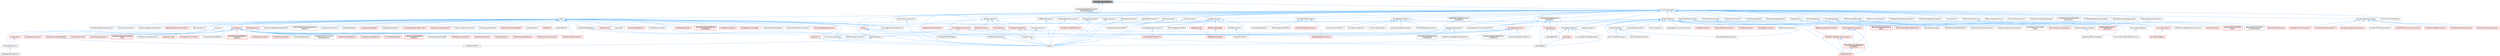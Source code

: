 digraph "ScopedMovementUpdate.h"
{
 // INTERACTIVE_SVG=YES
 // LATEX_PDF_SIZE
  bgcolor="transparent";
  edge [fontname=Helvetica,fontsize=10,labelfontname=Helvetica,labelfontsize=10];
  node [fontname=Helvetica,fontsize=10,shape=box,height=0.2,width=0.4];
  Node1 [id="Node000001",label="ScopedMovementUpdate.h",height=0.2,width=0.4,color="gray40", fillcolor="grey60", style="filled", fontcolor="black",tooltip=" "];
  Node1 -> Node2 [id="edge1_Node000001_Node000002",dir="back",color="steelblue1",style="solid",tooltip=" "];
  Node2 [id="Node000002",label="MovieSceneDeferredComponent\lMovementSystem.h",height=0.2,width=0.4,color="grey40", fillcolor="white", style="filled",URL="$d6/d9d/MovieSceneDeferredComponentMovementSystem_8h.html",tooltip=" "];
  Node1 -> Node3 [id="edge2_Node000001_Node000003",dir="back",color="steelblue1",style="solid",tooltip=" "];
  Node3 [id="Node000003",label="PrimitiveComponent.h",height=0.2,width=0.4,color="grey40", fillcolor="white", style="filled",URL="$df/d9f/PrimitiveComponent_8h.html",tooltip=" "];
  Node3 -> Node4 [id="edge3_Node000003_Node000004",dir="back",color="steelblue1",style="solid",tooltip=" "];
  Node4 [id="Node000004",label="ActorPrimitiveColorHandler.h",height=0.2,width=0.4,color="grey40", fillcolor="white", style="filled",URL="$d4/d72/ActorPrimitiveColorHandler_8h.html",tooltip=" "];
  Node3 -> Node5 [id="edge4_Node000003_Node000005",dir="back",color="steelblue1",style="solid",tooltip=" "];
  Node5 [id="Node000005",label="ArrowComponent.h",height=0.2,width=0.4,color="grey40", fillcolor="white", style="filled",URL="$db/d35/ArrowComponent_8h.html",tooltip=" "];
  Node5 -> Node6 [id="edge5_Node000005_Node000006",dir="back",color="steelblue1",style="solid",tooltip=" "];
  Node6 [id="Node000006",label="Engine.h",height=0.2,width=0.4,color="grey40", fillcolor="white", style="filled",URL="$d1/d34/Public_2Engine_8h.html",tooltip=" "];
  Node3 -> Node7 [id="edge6_Node000003_Node000007",dir="back",color="steelblue1",style="solid",tooltip=" "];
  Node7 [id="Node000007",label="AsyncRegisterLevelContext.cpp",height=0.2,width=0.4,color="grey40", fillcolor="white", style="filled",URL="$da/df8/AsyncRegisterLevelContext_8cpp.html",tooltip=" "];
  Node3 -> Node8 [id="edge7_Node000003_Node000008",dir="back",color="steelblue1",style="solid",tooltip=" "];
  Node8 [id="Node000008",label="BakedShallowWaterSimulation\lComponent.h",height=0.2,width=0.4,color="grey40", fillcolor="white", style="filled",URL="$d4/dbc/BakedShallowWaterSimulationComponent_8h.html",tooltip=" "];
  Node8 -> Node9 [id="edge8_Node000008_Node000009",dir="back",color="steelblue1",style="solid",tooltip=" "];
  Node9 [id="Node000009",label="WaterBodyComponent.h",height=0.2,width=0.4,color="red", fillcolor="#FFF0F0", style="filled",URL="$db/d59/WaterBodyComponent_8h.html",tooltip=" "];
  Node3 -> Node22 [id="edge9_Node000003_Node000022",dir="back",color="steelblue1",style="solid",tooltip=" "];
  Node22 [id="Node000022",label="BillboardComponent.h",height=0.2,width=0.4,color="grey40", fillcolor="white", style="filled",URL="$db/d72/BillboardComponent_8h.html",tooltip=" "];
  Node22 -> Node23 [id="edge10_Node000022_Node000023",dir="back",color="steelblue1",style="solid",tooltip=" "];
  Node23 [id="Node000023",label="ChaosDeformableSolverActor.h",height=0.2,width=0.4,color="red", fillcolor="#FFF0F0", style="filled",URL="$d2/de9/ChaosDeformableSolverActor_8h.html",tooltip=" "];
  Node22 -> Node6 [id="edge11_Node000022_Node000006",dir="back",color="steelblue1",style="solid",tooltip=" "];
  Node3 -> Node27 [id="edge12_Node000003_Node000027",dir="back",color="steelblue1",style="solid",tooltip=" "];
  Node27 [id="Node000027",label="BrushComponent.h",height=0.2,width=0.4,color="grey40", fillcolor="white", style="filled",URL="$d0/d9c/BrushComponent_8h.html",tooltip=" "];
  Node27 -> Node6 [id="edge13_Node000027_Node000006",dir="back",color="steelblue1",style="solid",tooltip=" "];
  Node27 -> Node28 [id="edge14_Node000027_Node000028",dir="back",color="steelblue1",style="solid",tooltip=" "];
  Node28 [id="Node000028",label="SceneGeometrySpatialCache.h",height=0.2,width=0.4,color="grey40", fillcolor="white", style="filled",URL="$d6/d6f/SceneGeometrySpatialCache_8h.html",tooltip=" "];
  Node3 -> Node29 [id="edge15_Node000003_Node000029",dir="back",color="steelblue1",style="solid",tooltip=" "];
  Node29 [id="Node000029",label="ClusterUnionComponent.h",height=0.2,width=0.4,color="grey40", fillcolor="white", style="filled",URL="$d0/d16/ClusterUnionComponent_8h.html",tooltip=" "];
  Node29 -> Node30 [id="edge16_Node000029_Node000030",dir="back",color="steelblue1",style="solid",tooltip=" "];
  Node30 [id="Node000030",label="ClusterUnionVehicleComponent.h",height=0.2,width=0.4,color="grey40", fillcolor="white", style="filled",URL="$dd/deb/ClusterUnionVehicleComponent_8h.html",tooltip=" "];
  Node3 -> Node31 [id="edge17_Node000003_Node000031",dir="back",color="steelblue1",style="solid",tooltip=" "];
  Node31 [id="Node000031",label="ComponentCollisionUtil.h",height=0.2,width=0.4,color="grey40", fillcolor="white", style="filled",URL="$d9/d1c/ComponentCollisionUtil_8h.html",tooltip=" "];
  Node3 -> Node32 [id="edge18_Node000003_Node000032",dir="back",color="steelblue1",style="solid",tooltip=" "];
  Node32 [id="Node000032",label="CustomPhysXPayload.h",height=0.2,width=0.4,color="grey40", fillcolor="white", style="filled",URL="$d3/d90/CustomPhysXPayload_8h.html",tooltip=" "];
  Node3 -> Node33 [id="edge19_Node000003_Node000033",dir="back",color="steelblue1",style="solid",tooltip=" "];
  Node33 [id="Node000033",label="DebugDrawComponent.h",height=0.2,width=0.4,color="grey40", fillcolor="white", style="filled",URL="$d9/dae/DebugDrawComponent_8h.html",tooltip=" "];
  Node33 -> Node34 [id="edge20_Node000033_Node000034",dir="back",color="steelblue1",style="solid",tooltip=" "];
  Node34 [id="Node000034",label="EQSRenderingComponent.h",height=0.2,width=0.4,color="grey40", fillcolor="white", style="filled",URL="$df/d63/EQSRenderingComponent_8h.html",tooltip=" "];
  Node33 -> Node35 [id="edge21_Node000033_Node000035",dir="back",color="steelblue1",style="solid",tooltip=" "];
  Node35 [id="Node000035",label="PathedPhysicsDebugDrawComponent.h",height=0.2,width=0.4,color="grey40", fillcolor="white", style="filled",URL="$d9/dd8/PathedPhysicsDebugDrawComponent_8h.html",tooltip=" "];
  Node33 -> Node36 [id="edge22_Node000033_Node000036",dir="back",color="steelblue1",style="solid",tooltip=" "];
  Node36 [id="Node000036",label="SmartObjectDebugRendering\lComponent.h",height=0.2,width=0.4,color="grey40", fillcolor="white", style="filled",URL="$d2/db9/SmartObjectDebugRenderingComponent_8h.html",tooltip=" "];
  Node3 -> Node37 [id="edge23_Node000003_Node000037",dir="back",color="steelblue1",style="solid",tooltip=" "];
  Node37 [id="Node000037",label="DrawFrustumComponent.h",height=0.2,width=0.4,color="grey40", fillcolor="white", style="filled",URL="$db/d24/DrawFrustumComponent_8h.html",tooltip=" "];
  Node37 -> Node6 [id="edge24_Node000037_Node000006",dir="back",color="steelblue1",style="solid",tooltip=" "];
  Node3 -> Node38 [id="edge25_Node000003_Node000038",dir="back",color="steelblue1",style="solid",tooltip=" "];
  Node38 [id="Node000038",label="EditorComponentSourceFactory.h",height=0.2,width=0.4,color="grey40", fillcolor="white", style="filled",URL="$d4/d35/EditorComponentSourceFactory_8h.html",tooltip=" "];
  Node3 -> Node39 [id="edge26_Node000003_Node000039",dir="back",color="steelblue1",style="solid",tooltip=" "];
  Node39 [id="Node000039",label="EditorViewportSelectability.h",height=0.2,width=0.4,color="grey40", fillcolor="white", style="filled",URL="$d0/da6/EditorViewportSelectability_8h.html",tooltip=" "];
  Node3 -> Node40 [id="edge27_Node000003_Node000040",dir="back",color="steelblue1",style="solid",tooltip=" "];
  Node40 [id="Node000040",label="EngineMinimal.h",height=0.2,width=0.4,color="grey40", fillcolor="white", style="filled",URL="$d0/d2c/EngineMinimal_8h.html",tooltip=" "];
  Node40 -> Node6 [id="edge28_Node000040_Node000006",dir="back",color="steelblue1",style="solid",tooltip=" "];
  Node3 -> Node41 [id="edge29_Node000003_Node000041",dir="back",color="steelblue1",style="solid",tooltip=" "];
  Node41 [id="Node000041",label="EngineSharedPCH.h",height=0.2,width=0.4,color="grey40", fillcolor="white", style="filled",URL="$dc/dbb/EngineSharedPCH_8h.html",tooltip=" "];
  Node41 -> Node42 [id="edge30_Node000041_Node000042",dir="back",color="steelblue1",style="solid",tooltip=" "];
  Node42 [id="Node000042",label="UnrealEdSharedPCH.h",height=0.2,width=0.4,color="grey40", fillcolor="white", style="filled",URL="$d1/de6/UnrealEdSharedPCH_8h.html",tooltip=" "];
  Node3 -> Node43 [id="edge31_Node000003_Node000043",dir="back",color="steelblue1",style="solid",tooltip=" "];
  Node43 [id="Node000043",label="FloorQueryUtils.h",height=0.2,width=0.4,color="grey40", fillcolor="white", style="filled",URL="$df/d2a/FloorQueryUtils_8h.html",tooltip=" "];
  Node43 -> Node44 [id="edge32_Node000043_Node000044",dir="back",color="steelblue1",style="solid",tooltip=" "];
  Node44 [id="Node000044",label="ChaosCharacterMoverComponent.h",height=0.2,width=0.4,color="grey40", fillcolor="white", style="filled",URL="$d5/dd2/ChaosCharacterMoverComponent_8h.html",tooltip=" "];
  Node43 -> Node45 [id="edge33_Node000043_Node000045",dir="back",color="steelblue1",style="solid",tooltip=" "];
  Node45 [id="Node000045",label="CharacterMoverSimulation\lTypes.h",height=0.2,width=0.4,color="grey40", fillcolor="white", style="filled",URL="$df/dcc/CharacterMoverSimulationTypes_8h.html",tooltip=" "];
  Node43 -> Node46 [id="edge34_Node000043_Node000046",dir="back",color="steelblue1",style="solid",tooltip=" "];
  Node46 [id="Node000046",label="PhysicsMoverSimulationTypes.h",height=0.2,width=0.4,color="red", fillcolor="#FFF0F0", style="filled",URL="$d1/d2f/PhysicsMoverSimulationTypes_8h.html",tooltip=" "];
  Node3 -> Node56 [id="edge35_Node000003_Node000056",dir="back",color="steelblue1",style="solid",tooltip=" "];
  Node56 [id="Node000056",label="GeometrySelector.h",height=0.2,width=0.4,color="grey40", fillcolor="white", style="filled",URL="$d5/d67/GeometrySelector_8h.html",tooltip=" "];
  Node56 -> Node57 [id="edge36_Node000056_Node000057",dir="back",color="steelblue1",style="solid",tooltip=" "];
  Node57 [id="Node000057",label="DynamicMeshPolygroupTransformer.h",height=0.2,width=0.4,color="grey40", fillcolor="white", style="filled",URL="$dc/db2/DynamicMeshPolygroupTransformer_8h.html",tooltip=" "];
  Node56 -> Node58 [id="edge37_Node000056_Node000058",dir="back",color="steelblue1",style="solid",tooltip=" "];
  Node58 [id="Node000058",label="DynamicMeshSelector.h",height=0.2,width=0.4,color="grey40", fillcolor="white", style="filled",URL="$dc/d01/DynamicMeshSelector_8h.html",tooltip=" "];
  Node58 -> Node57 [id="edge38_Node000058_Node000057",dir="back",color="steelblue1",style="solid",tooltip=" "];
  Node56 -> Node59 [id="edge39_Node000056_Node000059",dir="back",color="steelblue1",style="solid",tooltip=" "];
  Node59 [id="Node000059",label="GeometrySelectionChanges.h",height=0.2,width=0.4,color="grey40", fillcolor="white", style="filled",URL="$d2/d21/GeometrySelectionChanges_8h.html",tooltip=" "];
  Node59 -> Node60 [id="edge40_Node000059_Node000060",dir="back",color="steelblue1",style="solid",tooltip=" "];
  Node60 [id="Node000060",label="GeometrySelectionManager.h",height=0.2,width=0.4,color="grey40", fillcolor="white", style="filled",URL="$d9/d43/GeometrySelectionManager_8h.html",tooltip=" "];
  Node56 -> Node60 [id="edge41_Node000056_Node000060",dir="back",color="steelblue1",style="solid",tooltip=" "];
  Node56 -> Node61 [id="edge42_Node000056_Node000061",dir="back",color="steelblue1",style="solid",tooltip=" "];
  Node61 [id="Node000061",label="SelectionEditInteractive\lCommand.h",height=0.2,width=0.4,color="red", fillcolor="#FFF0F0", style="filled",URL="$d8/db5/SelectionEditInteractiveCommand_8h.html",tooltip=" "];
  Node3 -> Node66 [id="edge43_Node000003_Node000066",dir="back",color="steelblue1",style="solid",tooltip=" "];
  Node66 [id="Node000066",label="GizmoBaseComponent.h",height=0.2,width=0.4,color="grey40", fillcolor="white", style="filled",URL="$db/dfd/GizmoBaseComponent_8h.html",tooltip=" "];
  Node66 -> Node67 [id="edge44_Node000066_Node000067",dir="back",color="steelblue1",style="solid",tooltip=" "];
  Node67 [id="Node000067",label="GizmoArrowComponent.h",height=0.2,width=0.4,color="grey40", fillcolor="white", style="filled",URL="$d9/df9/GizmoArrowComponent_8h.html",tooltip=" "];
  Node66 -> Node68 [id="edge45_Node000066_Node000068",dir="back",color="steelblue1",style="solid",tooltip=" "];
  Node68 [id="Node000068",label="GizmoBoxComponent.h",height=0.2,width=0.4,color="grey40", fillcolor="white", style="filled",URL="$d4/d84/GizmoBoxComponent_8h.html",tooltip=" "];
  Node66 -> Node69 [id="edge46_Node000066_Node000069",dir="back",color="steelblue1",style="solid",tooltip=" "];
  Node69 [id="Node000069",label="GizmoCircleComponent.h",height=0.2,width=0.4,color="grey40", fillcolor="white", style="filled",URL="$d3/d78/GizmoCircleComponent_8h.html",tooltip=" "];
  Node66 -> Node70 [id="edge47_Node000066_Node000070",dir="back",color="steelblue1",style="solid",tooltip=" "];
  Node70 [id="Node000070",label="GizmoLineHandleComponent.h",height=0.2,width=0.4,color="grey40", fillcolor="white", style="filled",URL="$d3/d98/GizmoLineHandleComponent_8h.html",tooltip=" "];
  Node66 -> Node71 [id="edge48_Node000066_Node000071",dir="back",color="steelblue1",style="solid",tooltip=" "];
  Node71 [id="Node000071",label="GizmoRectangleComponent.h",height=0.2,width=0.4,color="grey40", fillcolor="white", style="filled",URL="$d9/ded/GizmoRectangleComponent_8h.html",tooltip=" "];
  Node66 -> Node72 [id="edge49_Node000066_Node000072",dir="back",color="steelblue1",style="solid",tooltip=" "];
  Node72 [id="Node000072",label="ViewAdjustedStaticMeshGizmo\lComponent.h",height=0.2,width=0.4,color="grey40", fillcolor="white", style="filled",URL="$d3/d99/ViewAdjustedStaticMeshGizmoComponent_8h.html",tooltip=" "];
  Node3 -> Node73 [id="edge50_Node000003_Node000073",dir="back",color="steelblue1",style="solid",tooltip=" "];
  Node73 [id="Node000073",label="GizmoRenderingUtil.h",height=0.2,width=0.4,color="grey40", fillcolor="white", style="filled",URL="$d0/d40/GizmoRenderingUtil_8h.html",tooltip=" "];
  Node73 -> Node74 [id="edge51_Node000073_Node000074",dir="back",color="steelblue1",style="solid",tooltip=" "];
  Node74 [id="Node000074",label="GizmoElementBase.h",height=0.2,width=0.4,color="red", fillcolor="#FFF0F0", style="filled",URL="$d5/d19/GizmoElementBase_8h.html",tooltip=" "];
  Node73 -> Node90 [id="edge52_Node000073_Node000090",dir="back",color="steelblue1",style="solid",tooltip=" "];
  Node90 [id="Node000090",label="GizmoViewContext.h",height=0.2,width=0.4,color="red", fillcolor="#FFF0F0", style="filled",URL="$dd/d1a/GizmoViewContext_8h.html",tooltip=" "];
  Node90 -> Node74 [id="edge53_Node000090_Node000074",dir="back",color="steelblue1",style="solid",tooltip=" "];
  Node3 -> Node92 [id="edge54_Node000003_Node000092",dir="back",color="steelblue1",style="solid",tooltip=" "];
  Node92 [id="Node000092",label="ISMComponentDescriptor.h",height=0.2,width=0.4,color="grey40", fillcolor="white", style="filled",URL="$dd/d82/ISMComponentDescriptor_8h.html",tooltip=" "];
  Node92 -> Node93 [id="edge55_Node000092_Node000093",dir="back",color="steelblue1",style="solid",tooltip=" "];
  Node93 [id="Node000093",label="HLODInstancedStaticMeshComponent.h",height=0.2,width=0.4,color="grey40", fillcolor="white", style="filled",URL="$dd/d88/HLODInstancedStaticMeshComponent_8h.html",tooltip=" "];
  Node92 -> Node94 [id="edge56_Node000092_Node000094",dir="back",color="steelblue1",style="solid",tooltip=" "];
  Node94 [id="Node000094",label="ISMPartitionActor.h",height=0.2,width=0.4,color="red", fillcolor="#FFF0F0", style="filled",URL="$d8/dac/ISMPartitionActor_8h.html",tooltip=" "];
  Node92 -> Node96 [id="edge57_Node000092_Node000096",dir="back",color="steelblue1",style="solid",tooltip=" "];
  Node96 [id="Node000096",label="InstancedPlacementClient\lInfo.h",height=0.2,width=0.4,color="red", fillcolor="#FFF0F0", style="filled",URL="$d0/d12/InstancedPlacementClientInfo_8h.html",tooltip=" "];
  Node3 -> Node98 [id="edge58_Node000003_Node000098",dir="back",color="steelblue1",style="solid",tooltip=" "];
  Node98 [id="Node000098",label="LakeCollisionComponent.h",height=0.2,width=0.4,color="grey40", fillcolor="white", style="filled",URL="$d6/d05/LakeCollisionComponent_8h.html",tooltip=" "];
  Node3 -> Node99 [id="edge59_Node000003_Node000099",dir="back",color="steelblue1",style="solid",tooltip=" "];
  Node99 [id="Node000099",label="LandscapeComponent.h",height=0.2,width=0.4,color="grey40", fillcolor="white", style="filled",URL="$d4/dba/LandscapeComponent_8h.html",tooltip=" "];
  Node99 -> Node100 [id="edge60_Node000099_Node000100",dir="back",color="steelblue1",style="solid",tooltip=" "];
  Node100 [id="Node000100",label="Landscape.h",height=0.2,width=0.4,color="red", fillcolor="#FFF0F0", style="filled",URL="$d5/dd6/Landscape_8h.html",tooltip=" "];
  Node100 -> Node101 [id="edge61_Node000100_Node000101",dir="back",color="steelblue1",style="solid",tooltip=" "];
  Node101 [id="Node000101",label="LandscapeEdit.h",height=0.2,width=0.4,color="grey40", fillcolor="white", style="filled",URL="$df/d61/LandscapeEdit_8h.html",tooltip=" "];
  Node99 -> Node101 [id="edge62_Node000099_Node000101",dir="back",color="steelblue1",style="solid",tooltip=" "];
  Node99 -> Node106 [id="edge63_Node000099_Node000106",dir="back",color="steelblue1",style="solid",tooltip=" "];
  Node106 [id="Node000106",label="LandscapeGrassWeightExporter.h",height=0.2,width=0.4,color="grey40", fillcolor="white", style="filled",URL="$de/d64/LandscapeGrassWeightExporter_8h.html",tooltip=" "];
  Node99 -> Node107 [id="edge64_Node000099_Node000107",dir="back",color="steelblue1",style="solid",tooltip=" "];
  Node107 [id="Node000107",label="LandscapeRender.h",height=0.2,width=0.4,color="grey40", fillcolor="white", style="filled",URL="$df/d67/LandscapeRender_8h.html",tooltip=" "];
  Node3 -> Node108 [id="edge65_Node000003_Node000108",dir="back",color="steelblue1",style="solid",tooltip=" "];
  Node108 [id="Node000108",label="LandscapeGizmoRenderComponent.h",height=0.2,width=0.4,color="grey40", fillcolor="white", style="filled",URL="$d0/d84/LandscapeGizmoRenderComponent_8h.html",tooltip=" "];
  Node3 -> Node109 [id="edge66_Node000003_Node000109",dir="back",color="steelblue1",style="solid",tooltip=" "];
  Node109 [id="Node000109",label="LandscapeHeightfieldCollision\lComponent.h",height=0.2,width=0.4,color="grey40", fillcolor="white", style="filled",URL="$d2/d06/LandscapeHeightfieldCollisionComponent_8h.html",tooltip=" "];
  Node109 -> Node101 [id="edge67_Node000109_Node000101",dir="back",color="steelblue1",style="solid",tooltip=" "];
  Node109 -> Node110 [id="edge68_Node000109_Node000110",dir="back",color="steelblue1",style="solid",tooltip=" "];
  Node110 [id="Node000110",label="LandscapeMeshCollisionComponent.h",height=0.2,width=0.4,color="grey40", fillcolor="white", style="filled",URL="$d0/dab/LandscapeMeshCollisionComponent_8h.html",tooltip=" "];
  Node109 -> Node111 [id="edge69_Node000109_Node000111",dir="back",color="steelblue1",style="solid",tooltip=" "];
  Node111 [id="Node000111",label="LandscapeProxy.h",height=0.2,width=0.4,color="red", fillcolor="#FFF0F0", style="filled",URL="$db/dae/LandscapeProxy_8h.html",tooltip=" "];
  Node111 -> Node100 [id="edge70_Node000111_Node000100",dir="back",color="steelblue1",style="solid",tooltip=" "];
  Node111 -> Node101 [id="edge71_Node000111_Node000101",dir="back",color="steelblue1",style="solid",tooltip=" "];
  Node111 -> Node107 [id="edge72_Node000111_Node000107",dir="back",color="steelblue1",style="solid",tooltip=" "];
  Node3 -> Node114 [id="edge73_Node000003_Node000114",dir="back",color="steelblue1",style="solid",tooltip=" "];
  Node114 [id="Node000114",label="LandscapeSplinesComponent.h",height=0.2,width=0.4,color="grey40", fillcolor="white", style="filled",URL="$d4/d7e/LandscapeSplinesComponent_8h.html",tooltip=" "];
  Node114 -> Node115 [id="edge74_Node000114_Node000115",dir="back",color="steelblue1",style="solid",tooltip=" "];
  Node115 [id="Node000115",label="LandscapeSplineSegment.h",height=0.2,width=0.4,color="red", fillcolor="#FFF0F0", style="filled",URL="$d4/d8d/LandscapeSplineSegment_8h.html",tooltip=" "];
  Node3 -> Node117 [id="edge75_Node000003_Node000117",dir="back",color="steelblue1",style="solid",tooltip=" "];
  Node117 [id="Node000117",label="LineBatchComponent.h",height=0.2,width=0.4,color="grey40", fillcolor="white", style="filled",URL="$d4/dd8/LineBatchComponent_8h.html",tooltip=" "];
  Node117 -> Node6 [id="edge76_Node000117_Node000006",dir="back",color="steelblue1",style="solid",tooltip=" "];
  Node3 -> Node118 [id="edge77_Node000003_Node000118",dir="back",color="steelblue1",style="solid",tooltip=" "];
  Node118 [id="Node000118",label="MaterialBillboardComponent.h",height=0.2,width=0.4,color="grey40", fillcolor="white", style="filled",URL="$d0/d98/MaterialBillboardComponent_8h.html",tooltip=" "];
  Node118 -> Node6 [id="edge78_Node000118_Node000006",dir="back",color="steelblue1",style="solid",tooltip=" "];
  Node3 -> Node119 [id="edge79_Node000003_Node000119",dir="back",color="steelblue1",style="solid",tooltip=" "];
  Node119 [id="Node000119",label="MeshComponent.h",height=0.2,width=0.4,color="grey40", fillcolor="white", style="filled",URL="$dd/d57/MeshComponent_8h.html",tooltip=" "];
  Node119 -> Node120 [id="edge80_Node000119_Node000120",dir="back",color="steelblue1",style="solid",tooltip=" "];
  Node120 [id="Node000120",label="BaseDynamicMeshComponent.h",height=0.2,width=0.4,color="red", fillcolor="#FFF0F0", style="filled",URL="$d3/df4/BaseDynamicMeshComponent_8h.html",tooltip=" "];
  Node119 -> Node208 [id="edge81_Node000119_Node000208",dir="back",color="steelblue1",style="solid",tooltip=" "];
  Node208 [id="Node000208",label="BasicElementSet.h",height=0.2,width=0.4,color="grey40", fillcolor="white", style="filled",URL="$de/d31/BasicElementSet_8h.html",tooltip=" "];
  Node208 -> Node209 [id="edge82_Node000208_Node000209",dir="back",color="steelblue1",style="solid",tooltip=" "];
  Node209 [id="Node000209",label="BasicLineSetComponent.h",height=0.2,width=0.4,color="grey40", fillcolor="white", style="filled",URL="$da/d78/BasicLineSetComponent_8h.html",tooltip=" "];
  Node208 -> Node210 [id="edge83_Node000208_Node000210",dir="back",color="steelblue1",style="solid",tooltip=" "];
  Node210 [id="Node000210",label="BasicPointSetComponent.h",height=0.2,width=0.4,color="grey40", fillcolor="white", style="filled",URL="$d4/d5f/BasicPointSetComponent_8h.html",tooltip=" "];
  Node208 -> Node211 [id="edge84_Node000208_Node000211",dir="back",color="steelblue1",style="solid",tooltip=" "];
  Node211 [id="Node000211",label="BasicTriangleSetComponent.h",height=0.2,width=0.4,color="grey40", fillcolor="white", style="filled",URL="$d0/d56/BasicTriangleSetComponent_8h.html",tooltip=" "];
  Node119 -> Node209 [id="edge85_Node000119_Node000209",dir="back",color="steelblue1",style="solid",tooltip=" "];
  Node119 -> Node210 [id="edge86_Node000119_Node000210",dir="back",color="steelblue1",style="solid",tooltip=" "];
  Node119 -> Node211 [id="edge87_Node000119_Node000211",dir="back",color="steelblue1",style="solid",tooltip=" "];
  Node119 -> Node212 [id="edge88_Node000119_Node000212",dir="back",color="steelblue1",style="solid",tooltip=" "];
  Node212 [id="Node000212",label="CableComponent.h",height=0.2,width=0.4,color="grey40", fillcolor="white", style="filled",URL="$d4/dd5/CableComponent_8h.html",tooltip=" "];
  Node119 -> Node213 [id="edge89_Node000119_Node000213",dir="back",color="steelblue1",style="solid",tooltip=" "];
  Node213 [id="Node000213",label="ChaosDeformablePhysicsComponent.h",height=0.2,width=0.4,color="red", fillcolor="#FFF0F0", style="filled",URL="$d3/da9/ChaosDeformablePhysicsComponent_8h.html",tooltip=" "];
  Node213 -> Node217 [id="edge90_Node000213_Node000217",dir="back",color="steelblue1",style="solid",tooltip=" "];
  Node217 [id="Node000217",label="ChaosDeformableTetrahedral\lComponent.h",height=0.2,width=0.4,color="red", fillcolor="#FFF0F0", style="filled",URL="$d3/db3/ChaosDeformableTetrahedralComponent_8h.html",tooltip=" "];
  Node217 -> Node219 [id="edge91_Node000217_Node000219",dir="back",color="steelblue1",style="solid",tooltip=" "];
  Node219 [id="Node000219",label="FleshComponent.h",height=0.2,width=0.4,color="red", fillcolor="#FFF0F0", style="filled",URL="$d0/d29/FleshComponent_8h.html",tooltip=" "];
  Node213 -> Node219 [id="edge92_Node000213_Node000219",dir="back",color="steelblue1",style="solid",tooltip=" "];
  Node119 -> Node217 [id="edge93_Node000119_Node000217",dir="back",color="steelblue1",style="solid",tooltip=" "];
  Node119 -> Node221 [id="edge94_Node000119_Node000221",dir="back",color="steelblue1",style="solid",tooltip=" "];
  Node221 [id="Node000221",label="CustomMeshComponent.h",height=0.2,width=0.4,color="grey40", fillcolor="white", style="filled",URL="$de/d34/CustomMeshComponent_8h.html",tooltip=" "];
  Node119 -> Node40 [id="edge95_Node000119_Node000040",dir="back",color="steelblue1",style="solid",tooltip=" "];
  Node119 -> Node41 [id="edge96_Node000119_Node000041",dir="back",color="steelblue1",style="solid",tooltip=" "];
  Node119 -> Node219 [id="edge97_Node000119_Node000219",dir="back",color="steelblue1",style="solid",tooltip=" "];
  Node119 -> Node222 [id="edge98_Node000119_Node000222",dir="back",color="steelblue1",style="solid",tooltip=" "];
  Node222 [id="Node000222",label="GroomComponent.h",height=0.2,width=0.4,color="grey40", fillcolor="white", style="filled",URL="$de/d2e/GroomComponent_8h.html",tooltip=" "];
  Node119 -> Node223 [id="edge99_Node000119_Node000223",dir="back",color="steelblue1",style="solid",tooltip=" "];
  Node223 [id="Node000223",label="HeterogeneousVolumeComponent.h",height=0.2,width=0.4,color="grey40", fillcolor="white", style="filled",URL="$d6/daf/HeterogeneousVolumeComponent_8h.html",tooltip=" "];
  Node119 -> Node224 [id="edge100_Node000119_Node000224",dir="back",color="steelblue1",style="solid",tooltip=" "];
  Node224 [id="Node000224",label="LineSetComponent.h",height=0.2,width=0.4,color="red", fillcolor="#FFF0F0", style="filled",URL="$d7/d6b/LineSetComponent_8h.html",tooltip=" "];
  Node119 -> Node227 [id="edge101_Node000119_Node000227",dir="back",color="steelblue1",style="solid",tooltip=" "];
  Node227 [id="Node000227",label="MeshWireframeComponent.h",height=0.2,width=0.4,color="red", fillcolor="#FFF0F0", style="filled",URL="$d7/d66/MeshWireframeComponent_8h.html",tooltip=" "];
  Node119 -> Node228 [id="edge102_Node000119_Node000228",dir="back",color="steelblue1",style="solid",tooltip=" "];
  Node228 [id="Node000228",label="PointSetComponent.h",height=0.2,width=0.4,color="red", fillcolor="#FFF0F0", style="filled",URL="$d8/d54/PointSetComponent_8h.html",tooltip=" "];
  Node119 -> Node229 [id="edge103_Node000119_Node000229",dir="back",color="steelblue1",style="solid",tooltip=" "];
  Node229 [id="Node000229",label="ProceduralMeshComponent.h",height=0.2,width=0.4,color="red", fillcolor="#FFF0F0", style="filled",URL="$d5/d29/ProceduralMeshComponent_8h.html",tooltip=" "];
  Node229 -> Node213 [id="edge104_Node000229_Node000213",dir="back",color="steelblue1",style="solid",tooltip=" "];
  Node229 -> Node217 [id="edge105_Node000229_Node000217",dir="back",color="steelblue1",style="solid",tooltip=" "];
  Node229 -> Node219 [id="edge106_Node000229_Node000219",dir="back",color="steelblue1",style="solid",tooltip=" "];
  Node119 -> Node231 [id="edge107_Node000119_Node000231",dir="back",color="steelblue1",style="solid",tooltip=" "];
  Node231 [id="Node000231",label="SkinnedMeshComponent.h",height=0.2,width=0.4,color="red", fillcolor="#FFF0F0", style="filled",URL="$da/d62/SkinnedMeshComponent_8h.html",tooltip=" "];
  Node231 -> Node6 [id="edge108_Node000231_Node000006",dir="back",color="steelblue1",style="solid",tooltip=" "];
  Node231 -> Node41 [id="edge109_Node000231_Node000041",dir="back",color="steelblue1",style="solid",tooltip=" "];
  Node231 -> Node306 [id="edge110_Node000231_Node000306",dir="back",color="steelblue1",style="solid",tooltip=" "];
  Node306 [id="Node000306",label="SkinWeightProfileManager.h",height=0.2,width=0.4,color="grey40", fillcolor="white", style="filled",URL="$d4/d83/SkinWeightProfileManager_8h.html",tooltip=" "];
  Node119 -> Node308 [id="edge111_Node000119_Node000308",dir="back",color="steelblue1",style="solid",tooltip=" "];
  Node308 [id="Node000308",label="StaticMeshComponent.h",height=0.2,width=0.4,color="red", fillcolor="#FFF0F0", style="filled",URL="$da/daf/StaticMeshComponent_8h.html",tooltip=" "];
  Node308 -> Node38 [id="edge112_Node000308_Node000038",dir="back",color="steelblue1",style="solid",tooltip=" "];
  Node308 -> Node6 [id="edge113_Node000308_Node000006",dir="back",color="steelblue1",style="solid",tooltip=" "];
  Node308 -> Node40 [id="edge114_Node000308_Node000040",dir="back",color="steelblue1",style="solid",tooltip=" "];
  Node308 -> Node41 [id="edge115_Node000308_Node000041",dir="back",color="steelblue1",style="solid",tooltip=" "];
  Node308 -> Node362 [id="edge116_Node000308_Node000362",dir="back",color="steelblue1",style="solid",tooltip=" "];
  Node362 [id="Node000362",label="StaticMeshSceneProxyDesc.h",height=0.2,width=0.4,color="red", fillcolor="#FFF0F0", style="filled",URL="$d0/d31/StaticMeshSceneProxyDesc_8h.html",tooltip=" "];
  Node308 -> Node72 [id="edge117_Node000308_Node000072",dir="back",color="steelblue1",style="solid",tooltip=" "];
  Node119 -> Node364 [id="edge118_Node000119_Node000364",dir="back",color="steelblue1",style="solid",tooltip=" "];
  Node364 [id="Node000364",label="TriangleSetComponent.h",height=0.2,width=0.4,color="red", fillcolor="#FFF0F0", style="filled",URL="$d0/d95/TriangleSetComponent_8h.html",tooltip=" "];
  Node119 -> Node365 [id="edge119_Node000119_Node000365",dir="back",color="steelblue1",style="solid",tooltip=" "];
  Node365 [id="Node000365",label="WaterMeshComponent.h",height=0.2,width=0.4,color="grey40", fillcolor="white", style="filled",URL="$d0/dd9/WaterMeshComponent_8h.html",tooltip=" "];
  Node3 -> Node366 [id="edge120_Node000003_Node000366",dir="back",color="steelblue1",style="solid",tooltip=" "];
  Node366 [id="Node000366",label="ModelComponent.h",height=0.2,width=0.4,color="grey40", fillcolor="white", style="filled",URL="$d9/d34/ModelComponent_8h.html",tooltip=" "];
  Node366 -> Node6 [id="edge121_Node000366_Node000006",dir="back",color="steelblue1",style="solid",tooltip=" "];
  Node3 -> Node367 [id="edge122_Node000003_Node000367",dir="back",color="steelblue1",style="solid",tooltip=" "];
  Node367 [id="Node000367",label="ModularVehicleBaseComponent.h",height=0.2,width=0.4,color="grey40", fillcolor="white", style="filled",URL="$d3/dc7/ModularVehicleBaseComponent_8h.html",tooltip=" "];
  Node3 -> Node368 [id="edge123_Node000003_Node000368",dir="back",color="steelblue1",style="solid",tooltip=" "];
  Node368 [id="Node000368",label="MovementUtils.h",height=0.2,width=0.4,color="grey40", fillcolor="white", style="filled",URL="$d0/d54/MovementUtils_8h.html",tooltip=" "];
  Node3 -> Node369 [id="edge124_Node000003_Node000369",dir="back",color="steelblue1",style="solid",tooltip=" "];
  Node369 [id="Node000369",label="NetworkPredictionDriver.h",height=0.2,width=0.4,color="grey40", fillcolor="white", style="filled",URL="$d4/db2/NetworkPredictionDriver_8h.html",tooltip=" "];
  Node369 -> Node370 [id="edge125_Node000369_Node000370",dir="back",color="steelblue1",style="solid",tooltip=" "];
  Node370 [id="Node000370",label="NetworkPredictionGeneric\lKinematicActor.h",height=0.2,width=0.4,color="grey40", fillcolor="white", style="filled",URL="$db/d93/NetworkPredictionGenericKinematicActor_8h.html",tooltip=" "];
  Node369 -> Node371 [id="edge126_Node000369_Node000371",dir="back",color="steelblue1",style="solid",tooltip=" "];
  Node371 [id="Node000371",label="NetworkPredictionTrace.h",height=0.2,width=0.4,color="red", fillcolor="#FFF0F0", style="filled",URL="$d6/d68/NetworkPredictionTrace_8h.html",tooltip=" "];
  Node3 -> Node376 [id="edge127_Node000003_Node000376",dir="back",color="steelblue1",style="solid",tooltip=" "];
  Node376 [id="Node000376",label="NetworkPredictionPhysics.h",height=0.2,width=0.4,color="grey40", fillcolor="white", style="filled",URL="$d8/dee/NetworkPredictionPhysics_8h.html",tooltip=" "];
  Node3 -> Node377 [id="edge128_Node000003_Node000377",dir="back",color="steelblue1",style="solid",tooltip=" "];
  Node377 [id="Node000377",label="ParticleSystemComponent.h",height=0.2,width=0.4,color="grey40", fillcolor="white", style="filled",URL="$d4/d17/ParticleSystemComponent_8h.html",tooltip=" "];
  Node377 -> Node40 [id="edge129_Node000377_Node000040",dir="back",color="steelblue1",style="solid",tooltip=" "];
  Node377 -> Node378 [id="edge130_Node000377_Node000378",dir="back",color="steelblue1",style="solid",tooltip=" "];
  Node378 [id="Node000378",label="ParticleEventManager.h",height=0.2,width=0.4,color="grey40", fillcolor="white", style="filled",URL="$dc/df9/ParticleEventManager_8h.html",tooltip=" "];
  Node377 -> Node379 [id="edge131_Node000377_Node000379",dir="back",color="steelblue1",style="solid",tooltip=" "];
  Node379 [id="Node000379",label="ParticleModuleEventGenerator.h",height=0.2,width=0.4,color="grey40", fillcolor="white", style="filled",URL="$dd/df1/ParticleModuleEventGenerator_8h.html",tooltip=" "];
  Node377 -> Node380 [id="edge132_Node000377_Node000380",dir="back",color="steelblue1",style="solid",tooltip=" "];
  Node380 [id="Node000380",label="ParticleModuleEventReceiver\lBase.h",height=0.2,width=0.4,color="red", fillcolor="#FFF0F0", style="filled",URL="$d2/d65/ParticleModuleEventReceiverBase_8h.html",tooltip=" "];
  Node377 -> Node383 [id="edge133_Node000377_Node000383",dir="back",color="steelblue1",style="solid",tooltip=" "];
  Node383 [id="Node000383",label="ParticleModuleParameterDynamic.h",height=0.2,width=0.4,color="red", fillcolor="#FFF0F0", style="filled",URL="$d3/d04/ParticleModuleParameterDynamic_8h.html",tooltip=" "];
  Node3 -> Node385 [id="edge134_Node000003_Node000385",dir="back",color="steelblue1",style="solid",tooltip=" "];
  Node385 [id="Node000385",label="PhysicsFieldComponent.h",height=0.2,width=0.4,color="grey40", fillcolor="white", style="filled",URL="$dd/d76/PhysicsFieldComponent_8h.html",tooltip=" "];
  Node3 -> Node386 [id="edge135_Node000003_Node000386",dir="back",color="steelblue1",style="solid",tooltip=" "];
  Node386 [id="Node000386",label="PrimitiveSceneProxyDesc.h",height=0.2,width=0.4,color="grey40", fillcolor="white", style="filled",URL="$d8/d20/PrimitiveSceneProxyDesc_8h.html",tooltip=" "];
  Node386 -> Node387 [id="edge136_Node000386_Node000387",dir="back",color="steelblue1",style="solid",tooltip=" "];
  Node387 [id="Node000387",label="AnimNextDebugDraw.h",height=0.2,width=0.4,color="grey40", fillcolor="white", style="filled",URL="$dd/de1/AnimNextDebugDraw_8h.html",tooltip=" "];
  Node386 -> Node388 [id="edge137_Node000386_Node000388",dir="back",color="steelblue1",style="solid",tooltip=" "];
  Node388 [id="Node000388",label="ParticleSystemSceneProxy.h",height=0.2,width=0.4,color="grey40", fillcolor="white", style="filled",URL="$dd/d25/ParticleSystemSceneProxy_8h.html",tooltip=" "];
  Node386 -> Node389 [id="edge138_Node000386_Node000389",dir="back",color="steelblue1",style="solid",tooltip=" "];
  Node389 [id="Node000389",label="SkinnedMeshSceneProxyDesc.h",height=0.2,width=0.4,color="red", fillcolor="#FFF0F0", style="filled",URL="$dd/d6b/SkinnedMeshSceneProxyDesc_8h.html",tooltip=" "];
  Node386 -> Node362 [id="edge139_Node000386_Node000362",dir="back",color="steelblue1",style="solid",tooltip=" "];
  Node3 -> Node391 [id="edge140_Node000003_Node000391",dir="back",color="steelblue1",style="solid",tooltip=" "];
  Node391 [id="Node000391",label="ShapeComponent.h",height=0.2,width=0.4,color="grey40", fillcolor="white", style="filled",URL="$d4/d4b/ShapeComponent_8h.html",tooltip=" "];
  Node391 -> Node392 [id="edge141_Node000391_Node000392",dir="back",color="steelblue1",style="solid",tooltip=" "];
  Node392 [id="Node000392",label="BoxComponent.h",height=0.2,width=0.4,color="red", fillcolor="#FFF0F0", style="filled",URL="$d5/de1/BoxComponent_8h.html",tooltip=" "];
  Node392 -> Node40 [id="edge142_Node000392_Node000040",dir="back",color="steelblue1",style="solid",tooltip=" "];
  Node391 -> Node395 [id="edge143_Node000391_Node000395",dir="back",color="steelblue1",style="solid",tooltip=" "];
  Node395 [id="Node000395",label="CapsuleComponent.h",height=0.2,width=0.4,color="grey40", fillcolor="white", style="filled",URL="$db/def/CapsuleComponent_8h.html",tooltip=" "];
  Node395 -> Node40 [id="edge144_Node000395_Node000040",dir="back",color="steelblue1",style="solid",tooltip=" "];
  Node391 -> Node6 [id="edge145_Node000391_Node000006",dir="back",color="steelblue1",style="solid",tooltip=" "];
  Node391 -> Node396 [id="edge146_Node000391_Node000396",dir="back",color="steelblue1",style="solid",tooltip=" "];
  Node396 [id="Node000396",label="PostProcessComponent.h",height=0.2,width=0.4,color="grey40", fillcolor="white", style="filled",URL="$d7/db2/PostProcessComponent_8h.html",tooltip=" "];
  Node396 -> Node6 [id="edge147_Node000396_Node000006",dir="back",color="steelblue1",style="solid",tooltip=" "];
  Node391 -> Node397 [id="edge148_Node000391_Node000397",dir="back",color="steelblue1",style="solid",tooltip=" "];
  Node397 [id="Node000397",label="SphereComponent.h",height=0.2,width=0.4,color="red", fillcolor="#FFF0F0", style="filled",URL="$d0/da6/SphereComponent_8h.html",tooltip=" "];
  Node397 -> Node40 [id="edge149_Node000397_Node000040",dir="back",color="steelblue1",style="solid",tooltip=" "];
  Node3 -> Node399 [id="edge150_Node000003_Node000399",dir="back",color="steelblue1",style="solid",tooltip=" "];
  Node399 [id="Node000399",label="SimpleStreamableAssetManager.h",height=0.2,width=0.4,color="grey40", fillcolor="white", style="filled",URL="$df/d02/SimpleStreamableAssetManager_8h.html",tooltip=" "];
  Node3 -> Node400 [id="edge151_Node000003_Node000400",dir="back",color="steelblue1",style="solid",tooltip=" "];
  Node400 [id="Node000400",label="SmartObjectContainerRendering\lComponent.h",height=0.2,width=0.4,color="grey40", fillcolor="white", style="filled",URL="$d8/d15/SmartObjectContainerRenderingComponent_8h.html",tooltip=" "];
  Node3 -> Node401 [id="edge152_Node000003_Node000401",dir="back",color="steelblue1",style="solid",tooltip=" "];
  Node401 [id="Node000401",label="SmartObjectRenderingComponent.h",height=0.2,width=0.4,color="grey40", fillcolor="white", style="filled",URL="$da/d17/SmartObjectRenderingComponent_8h.html",tooltip=" "];
  Node3 -> Node402 [id="edge153_Node000003_Node000402",dir="back",color="steelblue1",style="solid",tooltip=" "];
  Node402 [id="Node000402",label="SplineComponent.h",height=0.2,width=0.4,color="grey40", fillcolor="white", style="filled",URL="$d3/d00/SplineComponent_8h.html",tooltip=" "];
  Node402 -> Node161 [id="edge154_Node000402_Node000161",dir="back",color="steelblue1",style="solid",tooltip=" "];
  Node161 [id="Node000161",label="BaseMeshFromSplinesTool.h",height=0.2,width=0.4,color="red", fillcolor="#FFF0F0", style="filled",URL="$da/d31/BaseMeshFromSplinesTool_8h.html",tooltip=" "];
  Node402 -> Node114 [id="edge155_Node000402_Node000114",dir="back",color="steelblue1",style="solid",tooltip=" "];
  Node402 -> Node403 [id="edge156_Node000402_Node000403",dir="back",color="steelblue1",style="solid",tooltip=" "];
  Node403 [id="Node000403",label="PolyPathFunctions.h",height=0.2,width=0.4,color="grey40", fillcolor="white", style="filled",URL="$d6/d49/PolyPathFunctions_8h.html",tooltip=" "];
  Node403 -> Node404 [id="edge157_Node000403_Node000404",dir="back",color="steelblue1",style="solid",tooltip=" "];
  Node404 [id="Node000404",label="PolygonFunctions.h",height=0.2,width=0.4,color="grey40", fillcolor="white", style="filled",URL="$de/d54/PolygonFunctions_8h.html",tooltip=" "];
  Node402 -> Node404 [id="edge158_Node000402_Node000404",dir="back",color="steelblue1",style="solid",tooltip=" "];
  Node402 -> Node405 [id="edge159_Node000402_Node000405",dir="back",color="steelblue1",style="solid",tooltip=" "];
  Node405 [id="Node000405",label="VPCameraBlueprintLibrary.h",height=0.2,width=0.4,color="grey40", fillcolor="white", style="filled",URL="$dc/dae/VPCameraBlueprintLibrary_8h.html",tooltip=" "];
  Node402 -> Node406 [id="edge160_Node000402_Node000406",dir="back",color="steelblue1",style="solid",tooltip=" "];
  Node406 [id="Node000406",label="WaterBodyTypes.h",height=0.2,width=0.4,color="red", fillcolor="#FFF0F0", style="filled",URL="$d6/d20/WaterBodyTypes_8h.html",tooltip=" "];
  Node406 -> Node9 [id="edge161_Node000406_Node000009",dir="back",color="steelblue1",style="solid",tooltip=" "];
  Node402 -> Node411 [id="edge162_Node000402_Node000411",dir="back",color="steelblue1",style="solid",tooltip=" "];
  Node411 [id="Node000411",label="WaterSplineMetadata.h",height=0.2,width=0.4,color="red", fillcolor="#FFF0F0", style="filled",URL="$d5/dd8/WaterSplineMetadata_8h.html",tooltip=" "];
  Node411 -> Node9 [id="edge163_Node000411_Node000009",dir="back",color="steelblue1",style="solid",tooltip=" "];
  Node3 -> Node413 [id="edge164_Node000003_Node000413",dir="back",color="steelblue1",style="solid",tooltip=" "];
  Node413 [id="Node000413",label="SplineMeshComponentDescriptor.h",height=0.2,width=0.4,color="grey40", fillcolor="white", style="filled",URL="$d1/d6f/SplineMeshComponentDescriptor_8h.html",tooltip=" "];
  Node3 -> Node414 [id="edge165_Node000003_Node000414",dir="back",color="steelblue1",style="solid",tooltip=" "];
  Node414 [id="Node000414",label="StaticLightingSystemInterface.h",height=0.2,width=0.4,color="grey40", fillcolor="white", style="filled",URL="$da/d21/StaticLightingSystemInterface_8h.html",tooltip=" "];
  Node3 -> Node415 [id="edge166_Node000003_Node000415",dir="back",color="steelblue1",style="solid",tooltip=" "];
  Node415 [id="Node000415",label="TextRenderComponent.h",height=0.2,width=0.4,color="grey40", fillcolor="white", style="filled",URL="$dd/d07/TextRenderComponent_8h.html",tooltip=" "];
  Node415 -> Node6 [id="edge167_Node000415_Node000006",dir="back",color="steelblue1",style="solid",tooltip=" "];
  Node3 -> Node416 [id="edge168_Node000003_Node000416",dir="back",color="steelblue1",style="solid",tooltip=" "];
  Node416 [id="Node000416",label="VectorFieldComponent.h",height=0.2,width=0.4,color="grey40", fillcolor="white", style="filled",URL="$d1/d45/VectorFieldComponent_8h.html",tooltip=" "];
  Node416 -> Node6 [id="edge169_Node000416_Node000006",dir="back",color="steelblue1",style="solid",tooltip=" "];
  Node3 -> Node417 [id="edge170_Node000003_Node000417",dir="back",color="steelblue1",style="solid",tooltip=" "];
  Node417 [id="Node000417",label="VehicleSimBaseComponent.h",height=0.2,width=0.4,color="grey40", fillcolor="white", style="filled",URL="$d3/db2/VehicleSimBaseComponent_8h.html",tooltip=" "];
  Node417 -> Node418 [id="edge171_Node000417_Node000418",dir="back",color="steelblue1",style="solid",tooltip=" "];
  Node418 [id="Node000418",label="VehicleSimAerofoilComponent.h",height=0.2,width=0.4,color="red", fillcolor="#FFF0F0", style="filled",URL="$d9/d69/VehicleSimAerofoilComponent_8h.html",tooltip=" "];
  Node417 -> Node420 [id="edge172_Node000417_Node000420",dir="back",color="steelblue1",style="solid",tooltip=" "];
  Node420 [id="Node000420",label="VehicleSimChassisComponent.h",height=0.2,width=0.4,color="red", fillcolor="#FFF0F0", style="filled",URL="$d1/d46/VehicleSimChassisComponent_8h.html",tooltip=" "];
  Node417 -> Node421 [id="edge173_Node000417_Node000421",dir="back",color="steelblue1",style="solid",tooltip=" "];
  Node421 [id="Node000421",label="VehicleSimClutchComponent.h",height=0.2,width=0.4,color="red", fillcolor="#FFF0F0", style="filled",URL="$da/d66/VehicleSimClutchComponent_8h.html",tooltip=" "];
  Node417 -> Node422 [id="edge174_Node000417_Node000422",dir="back",color="steelblue1",style="solid",tooltip=" "];
  Node422 [id="Node000422",label="VehicleSimEngineComponent.h",height=0.2,width=0.4,color="red", fillcolor="#FFF0F0", style="filled",URL="$de/d60/VehicleSimEngineComponent_8h.html",tooltip=" "];
  Node417 -> Node423 [id="edge175_Node000417_Node000423",dir="back",color="steelblue1",style="solid",tooltip=" "];
  Node423 [id="Node000423",label="VehicleSimSuspensionComponent.h",height=0.2,width=0.4,color="red", fillcolor="#FFF0F0", style="filled",URL="$d8/d4a/VehicleSimSuspensionComponent_8h.html",tooltip=" "];
  Node417 -> Node424 [id="edge176_Node000417_Node000424",dir="back",color="steelblue1",style="solid",tooltip=" "];
  Node424 [id="Node000424",label="VehicleSimThrusterComponent.h",height=0.2,width=0.4,color="grey40", fillcolor="white", style="filled",URL="$db/df8/VehicleSimThrusterComponent_8h.html",tooltip=" "];
  Node417 -> Node425 [id="edge177_Node000417_Node000425",dir="back",color="steelblue1",style="solid",tooltip=" "];
  Node425 [id="Node000425",label="VehicleSimTransmissionComponent.h",height=0.2,width=0.4,color="red", fillcolor="#FFF0F0", style="filled",URL="$d4/d85/VehicleSimTransmissionComponent_8h.html",tooltip=" "];
  Node417 -> Node426 [id="edge178_Node000417_Node000426",dir="back",color="steelblue1",style="solid",tooltip=" "];
  Node426 [id="Node000426",label="VehicleSimWheelComponent.h",height=0.2,width=0.4,color="red", fillcolor="#FFF0F0", style="filled",URL="$dc/d42/VehicleSimWheelComponent_8h.html",tooltip=" "];
  Node1 -> Node427 [id="edge179_Node000001_Node000427",dir="back",color="steelblue1",style="solid",tooltip=" "];
  Node427 [id="Node000427",label="World.h",height=0.2,width=0.4,color="grey40", fillcolor="white", style="filled",URL="$dd/d5b/World_8h.html",tooltip=" "];
  Node427 -> Node428 [id="edge180_Node000427_Node000428",dir="back",color="steelblue1",style="solid",tooltip=" "];
  Node428 [id="Node000428",label="AIPerceptionSystem.h",height=0.2,width=0.4,color="grey40", fillcolor="white", style="filled",URL="$d0/d08/AIPerceptionSystem_8h.html",tooltip=" "];
  Node428 -> Node429 [id="edge181_Node000428_Node000429",dir="back",color="steelblue1",style="solid",tooltip=" "];
  Node429 [id="Node000429",label="AIPerceptionComponent.h",height=0.2,width=0.4,color="grey40", fillcolor="white", style="filled",URL="$d6/d0a/AIPerceptionComponent_8h.html",tooltip=" "];
  Node427 -> Node430 [id="edge182_Node000427_Node000430",dir="back",color="steelblue1",style="solid",tooltip=" "];
  Node430 [id="Node000430",label="AISystem.h",height=0.2,width=0.4,color="grey40", fillcolor="white", style="filled",URL="$d0/d71/AISystem_8h.html",tooltip=" "];
  Node430 -> Node431 [id="edge183_Node000430_Node000431",dir="back",color="steelblue1",style="solid",tooltip=" "];
  Node431 [id="Node000431",label="AISubsystem.h",height=0.2,width=0.4,color="red", fillcolor="#FFF0F0", style="filled",URL="$d0/d50/AISubsystem_8h.html",tooltip=" "];
  Node431 -> Node428 [id="edge184_Node000431_Node000428",dir="back",color="steelblue1",style="solid",tooltip=" "];
  Node430 -> Node433 [id="edge185_Node000430_Node000433",dir="back",color="steelblue1",style="solid",tooltip=" "];
  Node433 [id="Node000433",label="BlackboardComponent.h",height=0.2,width=0.4,color="red", fillcolor="#FFF0F0", style="filled",URL="$d9/d2d/BlackboardComponent_8h.html",tooltip=" "];
  Node427 -> Node458 [id="edge186_Node000427_Node000458",dir="back",color="steelblue1",style="solid",tooltip=" "];
  Node458 [id="Node000458",label="ActorFactory.h",height=0.2,width=0.4,color="red", fillcolor="#FFF0F0", style="filled",URL="$d7/dae/ActorFactory_8h.html",tooltip=" "];
  Node458 -> Node459 [id="edge187_Node000458_Node000459",dir="back",color="steelblue1",style="solid",tooltip=" "];
  Node459 [id="Node000459",label="ActorFactoryAmbientSound.h",height=0.2,width=0.4,color="red", fillcolor="#FFF0F0", style="filled",URL="$dc/d73/ActorFactoryAmbientSound_8h.html",tooltip=" "];
  Node458 -> Node460 [id="edge188_Node000458_Node000460",dir="back",color="steelblue1",style="solid",tooltip=" "];
  Node460 [id="Node000460",label="ActorFactoryBlueprint.h",height=0.2,width=0.4,color="red", fillcolor="#FFF0F0", style="filled",URL="$d8/df5/ActorFactoryBlueprint_8h.html",tooltip=" "];
  Node458 -> Node461 [id="edge189_Node000458_Node000461",dir="back",color="steelblue1",style="solid",tooltip=" "];
  Node461 [id="Node000461",label="ActorFactoryBoxReflection\lCapture.h",height=0.2,width=0.4,color="red", fillcolor="#FFF0F0", style="filled",URL="$dd/d97/ActorFactoryBoxReflectionCapture_8h.html",tooltip=" "];
  Node458 -> Node462 [id="edge190_Node000458_Node000462",dir="back",color="steelblue1",style="solid",tooltip=" "];
  Node462 [id="Node000462",label="ActorFactoryCacheManager.h",height=0.2,width=0.4,color="grey40", fillcolor="white", style="filled",URL="$da/d58/ActorFactoryCacheManager_8h.html",tooltip=" "];
  Node458 -> Node463 [id="edge191_Node000458_Node000463",dir="back",color="steelblue1",style="solid",tooltip=" "];
  Node463 [id="Node000463",label="ActorFactoryCameraActor.h",height=0.2,width=0.4,color="red", fillcolor="#FFF0F0", style="filled",URL="$df/db7/ActorFactoryCameraActor_8h.html",tooltip=" "];
  Node458 -> Node464 [id="edge192_Node000458_Node000464",dir="back",color="steelblue1",style="solid",tooltip=" "];
  Node464 [id="Node000464",label="ActorFactoryCharacter.h",height=0.2,width=0.4,color="red", fillcolor="#FFF0F0", style="filled",URL="$d9/db9/ActorFactoryCharacter_8h.html",tooltip=" "];
  Node458 -> Node465 [id="edge193_Node000458_Node000465",dir="back",color="steelblue1",style="solid",tooltip=" "];
  Node465 [id="Node000465",label="ActorFactoryClass.h",height=0.2,width=0.4,color="red", fillcolor="#FFF0F0", style="filled",URL="$d8/df5/ActorFactoryClass_8h.html",tooltip=" "];
  Node458 -> Node466 [id="edge194_Node000458_Node000466",dir="back",color="steelblue1",style="solid",tooltip=" "];
  Node466 [id="Node000466",label="ActorFactoryDeferredDecal.h",height=0.2,width=0.4,color="red", fillcolor="#FFF0F0", style="filled",URL="$d3/db3/ActorFactoryDeferredDecal_8h.html",tooltip=" "];
  Node458 -> Node467 [id="edge195_Node000458_Node000467",dir="back",color="steelblue1",style="solid",tooltip=" "];
  Node467 [id="Node000467",label="ActorFactoryDirectionalLight.h",height=0.2,width=0.4,color="red", fillcolor="#FFF0F0", style="filled",URL="$d3/d54/ActorFactoryDirectionalLight_8h.html",tooltip=" "];
  Node458 -> Node468 [id="edge196_Node000458_Node000468",dir="back",color="steelblue1",style="solid",tooltip=" "];
  Node468 [id="Node000468",label="ActorFactoryEmitter.h",height=0.2,width=0.4,color="red", fillcolor="#FFF0F0", style="filled",URL="$df/d95/ActorFactoryEmitter_8h.html",tooltip=" "];
  Node458 -> Node469 [id="edge197_Node000458_Node000469",dir="back",color="steelblue1",style="solid",tooltip=" "];
  Node469 [id="Node000469",label="ActorFactoryEmptyActor.h",height=0.2,width=0.4,color="red", fillcolor="#FFF0F0", style="filled",URL="$df/d92/ActorFactoryEmptyActor_8h.html",tooltip=" "];
  Node458 -> Node471 [id="edge198_Node000458_Node000471",dir="back",color="steelblue1",style="solid",tooltip=" "];
  Node471 [id="Node000471",label="ActorFactoryExponentialHeight\lFog.h",height=0.2,width=0.4,color="red", fillcolor="#FFF0F0", style="filled",URL="$de/d15/ActorFactoryExponentialHeightFog_8h.html",tooltip=" "];
  Node458 -> Node472 [id="edge199_Node000458_Node000472",dir="back",color="steelblue1",style="solid",tooltip=" "];
  Node472 [id="Node000472",label="ActorFactoryLocalFogVolume.h",height=0.2,width=0.4,color="grey40", fillcolor="white", style="filled",URL="$dc/db2/ActorFactoryLocalFogVolume_8h.html",tooltip=" "];
  Node458 -> Node473 [id="edge200_Node000458_Node000473",dir="back",color="steelblue1",style="solid",tooltip=" "];
  Node473 [id="Node000473",label="ActorFactoryNote.h",height=0.2,width=0.4,color="red", fillcolor="#FFF0F0", style="filled",URL="$da/d8c/ActorFactoryNote_8h.html",tooltip=" "];
  Node458 -> Node474 [id="edge201_Node000458_Node000474",dir="back",color="steelblue1",style="solid",tooltip=" "];
  Node474 [id="Node000474",label="ActorFactoryPhysicsAsset.h",height=0.2,width=0.4,color="red", fillcolor="#FFF0F0", style="filled",URL="$d0/d58/ActorFactoryPhysicsAsset_8h.html",tooltip=" "];
  Node458 -> Node475 [id="edge202_Node000458_Node000475",dir="back",color="steelblue1",style="solid",tooltip=" "];
  Node475 [id="Node000475",label="ActorFactoryPlanarReflection.h",height=0.2,width=0.4,color="grey40", fillcolor="white", style="filled",URL="$d0/d1d/ActorFactoryPlanarReflection_8h.html",tooltip=" "];
  Node458 -> Node476 [id="edge203_Node000458_Node000476",dir="back",color="steelblue1",style="solid",tooltip=" "];
  Node476 [id="Node000476",label="ActorFactoryPlaneReflection\lCapture.h",height=0.2,width=0.4,color="red", fillcolor="#FFF0F0", style="filled",URL="$d8/dfd/ActorFactoryPlaneReflectionCapture_8h.html",tooltip=" "];
  Node458 -> Node477 [id="edge204_Node000458_Node000477",dir="back",color="steelblue1",style="solid",tooltip=" "];
  Node477 [id="Node000477",label="ActorFactoryPlayerStart.h",height=0.2,width=0.4,color="red", fillcolor="#FFF0F0", style="filled",URL="$d8/d7e/ActorFactoryPlayerStart_8h.html",tooltip=" "];
  Node458 -> Node478 [id="edge205_Node000458_Node000478",dir="back",color="steelblue1",style="solid",tooltip=" "];
  Node478 [id="Node000478",label="ActorFactoryPointLight.h",height=0.2,width=0.4,color="red", fillcolor="#FFF0F0", style="filled",URL="$d5/d37/ActorFactoryPointLight_8h.html",tooltip=" "];
  Node458 -> Node479 [id="edge206_Node000458_Node000479",dir="back",color="steelblue1",style="solid",tooltip=" "];
  Node479 [id="Node000479",label="ActorFactoryRectLight.h",height=0.2,width=0.4,color="grey40", fillcolor="white", style="filled",URL="$d1/d97/ActorFactoryRectLight_8h.html",tooltip=" "];
  Node458 -> Node480 [id="edge207_Node000458_Node000480",dir="back",color="steelblue1",style="solid",tooltip=" "];
  Node480 [id="Node000480",label="ActorFactoryRuntimeVirtual\lTextureVolume.h",height=0.2,width=0.4,color="grey40", fillcolor="white", style="filled",URL="$d6/dd7/ActorFactoryRuntimeVirtualTextureVolume_8h.html",tooltip=" "];
  Node458 -> Node481 [id="edge208_Node000458_Node000481",dir="back",color="steelblue1",style="solid",tooltip=" "];
  Node481 [id="Node000481",label="ActorFactorySkeletalMesh.h",height=0.2,width=0.4,color="red", fillcolor="#FFF0F0", style="filled",URL="$d7/dbb/ActorFactorySkeletalMesh_8h.html",tooltip=" "];
  Node427 -> Node7 [id="edge209_Node000427_Node000007",dir="back",color="steelblue1",style="solid",tooltip=" "];
  Node427 -> Node501 [id="edge210_Node000427_Node000501",dir="back",color="steelblue1",style="solid",tooltip=" "];
  Node501 [id="Node000501",label="AudioMeter.h",height=0.2,width=0.4,color="grey40", fillcolor="white", style="filled",URL="$de/db0/AudioMeter_8h.html",tooltip=" "];
  Node427 -> Node161 [id="edge211_Node000427_Node000161",dir="back",color="steelblue1",style="solid",tooltip=" "];
  Node427 -> Node311 [id="edge212_Node000427_Node000311",dir="back",color="steelblue1",style="solid",tooltip=" "];
  Node311 [id="Node000311",label="BookMarkTypeActions.h",height=0.2,width=0.4,color="red", fillcolor="#FFF0F0", style="filled",URL="$d0/d2f/BookMarkTypeActions_8h.html",tooltip=" "];
  Node427 -> Node502 [id="edge213_Node000427_Node000502",dir="back",color="steelblue1",style="solid",tooltip=" "];
  Node502 [id="Node000502",label="ChaosFleshCommands.h",height=0.2,width=0.4,color="grey40", fillcolor="white", style="filled",URL="$d9/db1/ChaosFleshCommands_8h.html",tooltip=" "];
  Node427 -> Node503 [id="edge214_Node000427_Node000503",dir="back",color="steelblue1",style="solid",tooltip=" "];
  Node503 [id="Node000503",label="ChaosSimModuleManager.h",height=0.2,width=0.4,color="grey40", fillcolor="white", style="filled",URL="$d7/dd1/ChaosSimModuleManager_8h.html",tooltip=" "];
  Node427 -> Node504 [id="edge215_Node000427_Node000504",dir="back",color="steelblue1",style="solid",tooltip=" "];
  Node504 [id="Node000504",label="ChaosVehiclesEditorCommands.h",height=0.2,width=0.4,color="grey40", fillcolor="white", style="filled",URL="$de/dbf/ChaosVehiclesEditorCommands_8h.html",tooltip=" "];
  Node427 -> Node505 [id="edge216_Node000427_Node000505",dir="back",color="steelblue1",style="solid",tooltip=" "];
  Node505 [id="Node000505",label="ComponentReregisterContext.h",height=0.2,width=0.4,color="red", fillcolor="#FFF0F0", style="filled",URL="$de/d6e/ComponentReregisterContext_8h.html",tooltip=" "];
  Node427 -> Node527 [id="edge217_Node000427_Node000527",dir="back",color="steelblue1",style="solid",tooltip=" "];
  Node527 [id="Node000527",label="ContentBundleEngineSubsystem.h",height=0.2,width=0.4,color="grey40", fillcolor="white", style="filled",URL="$d5/d9b/ContentBundleEngineSubsystem_8h.html",tooltip=" "];
  Node427 -> Node528 [id="edge218_Node000427_Node000528",dir="back",color="steelblue1",style="solid",tooltip=" "];
  Node528 [id="Node000528",label="CurveLinearColorAtlas.h",height=0.2,width=0.4,color="grey40", fillcolor="white", style="filled",URL="$dd/d63/CurveLinearColorAtlas_8h.html",tooltip=" "];
  Node427 -> Node529 [id="edge219_Node000427_Node000529",dir="back",color="steelblue1",style="solid",tooltip=" "];
  Node529 [id="Node000529",label="DefaultManagerInstanceTracker.h",height=0.2,width=0.4,color="grey40", fillcolor="white", style="filled",URL="$d4/d29/DefaultManagerInstanceTracker_8h.html",tooltip=" "];
  Node427 -> Node530 [id="edge220_Node000427_Node000530",dir="back",color="steelblue1",style="solid",tooltip=" "];
  Node530 [id="Node000530",label="EdModeInteractiveToolsContext.h",height=0.2,width=0.4,color="red", fillcolor="#FFF0F0", style="filled",URL="$d7/da4/EdModeInteractiveToolsContext_8h.html",tooltip=" "];
  Node427 -> Node532 [id="edge221_Node000427_Node000532",dir="back",color="steelblue1",style="solid",tooltip=" "];
  Node532 [id="Node000532",label="EditorWorldUtils.h",height=0.2,width=0.4,color="grey40", fillcolor="white", style="filled",URL="$dc/d0a/EditorWorldUtils_8h.html",tooltip=" "];
  Node427 -> Node533 [id="edge222_Node000427_Node000533",dir="back",color="steelblue1",style="solid",tooltip=" "];
  Node533 [id="Node000533",label="Engine.h",height=0.2,width=0.4,color="red", fillcolor="#FFF0F0", style="filled",URL="$d0/de7/Classes_2Engine_2Engine_8h.html",tooltip=" "];
  Node533 -> Node6 [id="edge223_Node000533_Node000006",dir="back",color="steelblue1",style="solid",tooltip=" "];
  Node533 -> Node41 [id="edge224_Node000533_Node000041",dir="back",color="steelblue1",style="solid",tooltip=" "];
  Node533 -> Node362 [id="edge225_Node000533_Node000362",dir="back",color="steelblue1",style="solid",tooltip=" "];
  Node427 -> Node40 [id="edge226_Node000427_Node000040",dir="back",color="steelblue1",style="solid",tooltip=" "];
  Node427 -> Node41 [id="edge227_Node000427_Node000041",dir="back",color="steelblue1",style="solid",tooltip=" "];
  Node427 -> Node850 [id="edge228_Node000427_Node000850",dir="back",color="steelblue1",style="solid",tooltip=" "];
  Node850 [id="Node000850",label="EngineUtils.h",height=0.2,width=0.4,color="red", fillcolor="#FFF0F0", style="filled",URL="$d4/d61/EngineUtils_8h.html",tooltip=" "];
  Node850 -> Node6 [id="edge229_Node000850_Node000006",dir="back",color="steelblue1",style="solid",tooltip=" "];
  Node427 -> Node857 [id="edge230_Node000427_Node000857",dir="back",color="steelblue1",style="solid",tooltip=" "];
  Node857 [id="Node000857",label="EnvQueryDebugHelpers.h",height=0.2,width=0.4,color="grey40", fillcolor="white", style="filled",URL="$de/dda/EnvQueryDebugHelpers_8h.html",tooltip=" "];
  Node857 -> Node34 [id="edge231_Node000857_Node000034",dir="back",color="steelblue1",style="solid",tooltip=" "];
  Node427 -> Node858 [id="edge232_Node000427_Node000858",dir="back",color="steelblue1",style="solid",tooltip=" "];
  Node858 [id="Node000858",label="ExternalAssetDependencyGatherer.h",height=0.2,width=0.4,color="grey40", fillcolor="white", style="filled",URL="$da/dbe/ExternalAssetDependencyGatherer_8h.html",tooltip=" "];
  Node427 -> Node859 [id="edge233_Node000427_Node000859",dir="back",color="steelblue1",style="solid",tooltip=" "];
  Node859 [id="Node000859",label="ExternalObjectAndActorDependency\lGatherer.h",height=0.2,width=0.4,color="grey40", fillcolor="white", style="filled",URL="$d3/d4e/ExternalObjectAndActorDependencyGatherer_8h.html",tooltip=" "];
  Node427 -> Node860 [id="edge234_Node000427_Node000860",dir="back",color="steelblue1",style="solid",tooltip=" "];
  Node860 [id="Node000860",label="FleshAssetConversion.h",height=0.2,width=0.4,color="grey40", fillcolor="white", style="filled",URL="$d3/d2e/FleshAssetConversion_8h.html",tooltip=" "];
  Node427 -> Node861 [id="edge235_Node000427_Node000861",dir="back",color="steelblue1",style="solid",tooltip=" "];
  Node861 [id="Node000861",label="FolderDragDropOp.h",height=0.2,width=0.4,color="grey40", fillcolor="white", style="filled",URL="$d9/d22/FolderDragDropOp_8h.html",tooltip=" "];
  Node427 -> Node862 [id="edge236_Node000427_Node000862",dir="back",color="steelblue1",style="solid",tooltip=" "];
  Node862 [id="Node000862",label="GameplayCueManager.h",height=0.2,width=0.4,color="red", fillcolor="#FFF0F0", style="filled",URL="$d7/d4e/GameplayCueManager_8h.html",tooltip=" "];
  Node427 -> Node865 [id="edge237_Node000427_Node000865",dir="back",color="steelblue1",style="solid",tooltip=" "];
  Node865 [id="Node000865",label="HLODEngineSubsystem.h",height=0.2,width=0.4,color="grey40", fillcolor="white", style="filled",URL="$d5/d59/HLODEngineSubsystem_8h.html",tooltip=" "];
  Node427 -> Node866 [id="edge238_Node000427_Node000866",dir="back",color="steelblue1",style="solid",tooltip=" "];
  Node866 [id="Node000866",label="LevelEditorViewportSettings.h",height=0.2,width=0.4,color="red", fillcolor="#FFF0F0", style="filled",URL="$df/dbd/LevelEditorViewportSettings_8h.html",tooltip=" "];
  Node866 -> Node42 [id="edge239_Node000866_Node000042",dir="back",color="steelblue1",style="solid",tooltip=" "];
  Node427 -> Node869 [id="edge240_Node000427_Node000869",dir="back",color="steelblue1",style="solid",tooltip=" "];
  Node869 [id="Node000869",label="MovieSceneEntitySystemLinker.h",height=0.2,width=0.4,color="red", fillcolor="#FFF0F0", style="filled",URL="$d9/d16/MovieSceneEntitySystemLinker_8h.html",tooltip=" "];
  Node427 -> Node963 [id="edge241_Node000427_Node000963",dir="back",color="steelblue1",style="solid",tooltip=" "];
  Node963 [id="Node000963",label="NavigationSystemBase.h",height=0.2,width=0.4,color="red", fillcolor="#FFF0F0", style="filled",URL="$d3/d6b/NavigationSystemBase_8h.html",tooltip=" "];
  Node963 -> Node40 [id="edge242_Node000963_Node000040",dir="back",color="steelblue1",style="solid",tooltip=" "];
  Node963 -> Node101 [id="edge243_Node000963_Node000101",dir="back",color="steelblue1",style="solid",tooltip=" "];
  Node427 -> Node967 [id="edge244_Node000427_Node000967",dir="back",color="steelblue1",style="solid",tooltip=" "];
  Node967 [id="Node000967",label="NetworkPhysicsComponent.h",height=0.2,width=0.4,color="red", fillcolor="#FFF0F0", style="filled",URL="$d5/dcb/NetworkPhysicsComponent_8h.html",tooltip=" "];
  Node427 -> Node375 [id="edge245_Node000427_Node000375",dir="back",color="steelblue1",style="solid",tooltip=" "];
  Node375 [id="Node000375",label="NetworkPredictionProxyInit.h",height=0.2,width=0.4,color="grey40", fillcolor="white", style="filled",URL="$da/d98/NetworkPredictionProxyInit_8h.html",tooltip=" "];
  Node427 -> Node975 [id="edge246_Node000427_Node000975",dir="back",color="steelblue1",style="solid",tooltip=" "];
  Node975 [id="Node000975",label="ParticleSystemManager.h",height=0.2,width=0.4,color="grey40", fillcolor="white", style="filled",URL="$de/df4/ParticleSystemManager_8h.html",tooltip=" "];
  Node427 -> Node976 [id="edge247_Node000427_Node000976",dir="back",color="steelblue1",style="solid",tooltip=" "];
  Node976 [id="Node000976",label="PhysicsCollisionHandler.h",height=0.2,width=0.4,color="grey40", fillcolor="white", style="filled",URL="$d8/d72/PhysicsCollisionHandler_8h.html",tooltip=" "];
  Node976 -> Node6 [id="edge248_Node000976_Node000006",dir="back",color="steelblue1",style="solid",tooltip=" "];
  Node427 -> Node977 [id="edge249_Node000427_Node000977",dir="back",color="steelblue1",style="solid",tooltip=" "];
  Node977 [id="Node000977",label="PreviewScene.h",height=0.2,width=0.4,color="red", fillcolor="#FFF0F0", style="filled",URL="$d7/dcc/PreviewScene_8h.html",tooltip=" "];
  Node977 -> Node41 [id="edge250_Node000977_Node000041",dir="back",color="steelblue1",style="solid",tooltip=" "];
  Node427 -> Node306 [id="edge251_Node000427_Node000306",dir="back",color="steelblue1",style="solid",tooltip=" "];
  Node427 -> Node360 [id="edge252_Node000427_Node000360",dir="back",color="steelblue1",style="solid",tooltip=" "];
  Node360 [id="Node000360",label="StaticMeshComponentHelper.h",height=0.2,width=0.4,color="red", fillcolor="#FFF0F0", style="filled",URL="$dc/dc1/StaticMeshComponentHelper_8h.html",tooltip=" "];
  Node427 -> Node352 [id="edge253_Node000427_Node000352",dir="back",color="steelblue1",style="solid",tooltip=" "];
  Node352 [id="Node000352",label="SurfaceIterators.h",height=0.2,width=0.4,color="grey40", fillcolor="white", style="filled",URL="$da/de6/SurfaceIterators_8h.html",tooltip=" "];
  Node427 -> Node267 [id="edge254_Node000427_Node000267",dir="back",color="steelblue1",style="solid",tooltip=" "];
  Node267 [id="Node000267",label="TraceFilter.h",height=0.2,width=0.4,color="red", fillcolor="#FFF0F0", style="filled",URL="$de/dc1/TraceFilter_8h.html",tooltip=" "];
  Node427 -> Node986 [id="edge255_Node000427_Node000986",dir="back",color="steelblue1",style="solid",tooltip=" "];
  Node986 [id="Node000986",label="TraceScreenshot.h",height=0.2,width=0.4,color="grey40", fillcolor="white", style="filled",URL="$d7/d5b/TraceScreenshot_8h.html",tooltip=" "];
  Node427 -> Node987 [id="edge256_Node000427_Node000987",dir="back",color="steelblue1",style="solid",tooltip=" "];
  Node987 [id="Node000987",label="WorldDataLayers.h",height=0.2,width=0.4,color="red", fillcolor="#FFF0F0", style="filled",URL="$d1/d1d/WorldDataLayers_8h.html",tooltip=" "];
  Node987 -> Node736 [id="edge257_Node000987_Node000736",dir="back",color="steelblue1",style="solid",tooltip=" "];
  Node736 [id="Node000736",label="WorldPartitionRuntimeHash.h",height=0.2,width=0.4,color="red", fillcolor="#FFF0F0", style="filled",URL="$d9/df1/WorldPartitionRuntimeHash_8h.html",tooltip=" "];
  Node427 -> Node988 [id="edge258_Node000427_Node000988",dir="back",color="steelblue1",style="solid",tooltip=" "];
  Node988 [id="Node000988",label="WorldPartitionBuilder.h",height=0.2,width=0.4,color="red", fillcolor="#FFF0F0", style="filled",URL="$d8/dd5/WorldPartitionBuilder_8h.html",tooltip=" "];
  Node427 -> Node997 [id="edge259_Node000427_Node000997",dir="back",color="steelblue1",style="solid",tooltip=" "];
  Node997 [id="Node000997",label="WorldPartitionEditorPerProject\lUserSettings.h",height=0.2,width=0.4,color="red", fillcolor="#FFF0F0", style="filled",URL="$d0/d94/WorldPartitionEditorPerProjectUserSettings_8h.html",tooltip=" "];
  Node427 -> Node1002 [id="edge260_Node000427_Node001002",dir="back",color="steelblue1",style="solid",tooltip=" "];
  Node1002 [id="Node001002",label="WorldPartitionHelpers.h",height=0.2,width=0.4,color="red", fillcolor="#FFF0F0", style="filled",URL="$d9/dff/WorldPartitionHelpers_8h.html",tooltip=" "];
  Node427 -> Node1003 [id="edge261_Node000427_Node001003",dir="back",color="steelblue1",style="solid",tooltip=" "];
  Node1003 [id="Node001003",label="WorldPartitionLevelHelper.h",height=0.2,width=0.4,color="red", fillcolor="#FFF0F0", style="filled",URL="$dc/d1d/WorldPartitionLevelHelper_8h.html",tooltip=" "];
  Node427 -> Node736 [id="edge262_Node000427_Node000736",dir="back",color="steelblue1",style="solid",tooltip=" "];
}
